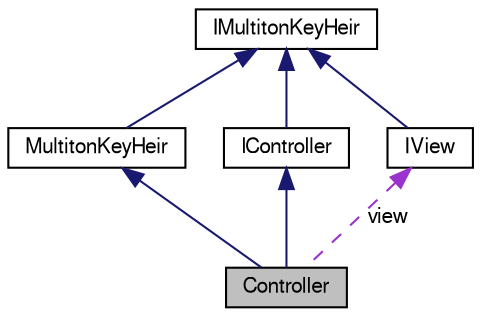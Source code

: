 digraph G
{
  edge [fontname="FreeSans",fontsize="10",labelfontname="FreeSans",labelfontsize="10"];
  node [fontname="FreeSans",fontsize="10",shape=record];
  Node1 [label="Controller",height=0.2,width=0.4,color="black", fillcolor="grey75", style="filled" fontcolor="black"];
  Node2 -> Node1 [dir=back,color="midnightblue",fontsize="10",style="solid",fontname="FreeSans"];
  Node2 [label="MultitonKeyHeir",height=0.2,width=0.4,color="black", fillcolor="white", style="filled",URL="$class_multiton_key_heir.html",tooltip="Multiton key holding class."];
  Node3 -> Node2 [dir=back,color="midnightblue",fontsize="10",style="solid",fontname="FreeSans"];
  Node3 [label="IMultitonKeyHeir",height=0.2,width=0.4,color="black", fillcolor="white", style="filled",URL="$class_i_multiton_key_heir.html",tooltip="Contains a multiton key."];
  Node4 -> Node1 [dir=back,color="midnightblue",fontsize="10",style="solid",fontname="FreeSans"];
  Node4 [label="IController",height=0.2,width=0.4,color="black", fillcolor="white", style="filled",URL="$class_i_controller.html",tooltip="The interface definition for a PureMVC Controller."];
  Node3 -> Node4 [dir=back,color="midnightblue",fontsize="10",style="solid",fontname="FreeSans"];
  Node5 -> Node1 [dir=back,color="darkorchid3",fontsize="10",style="dashed",label="view",fontname="FreeSans"];
  Node5 [label="IView",height=0.2,width=0.4,color="black", fillcolor="white", style="filled",URL="$class_i_view.html",tooltip="The interface definition for a PureMVC View."];
  Node3 -> Node5 [dir=back,color="midnightblue",fontsize="10",style="solid",fontname="FreeSans"];
}
